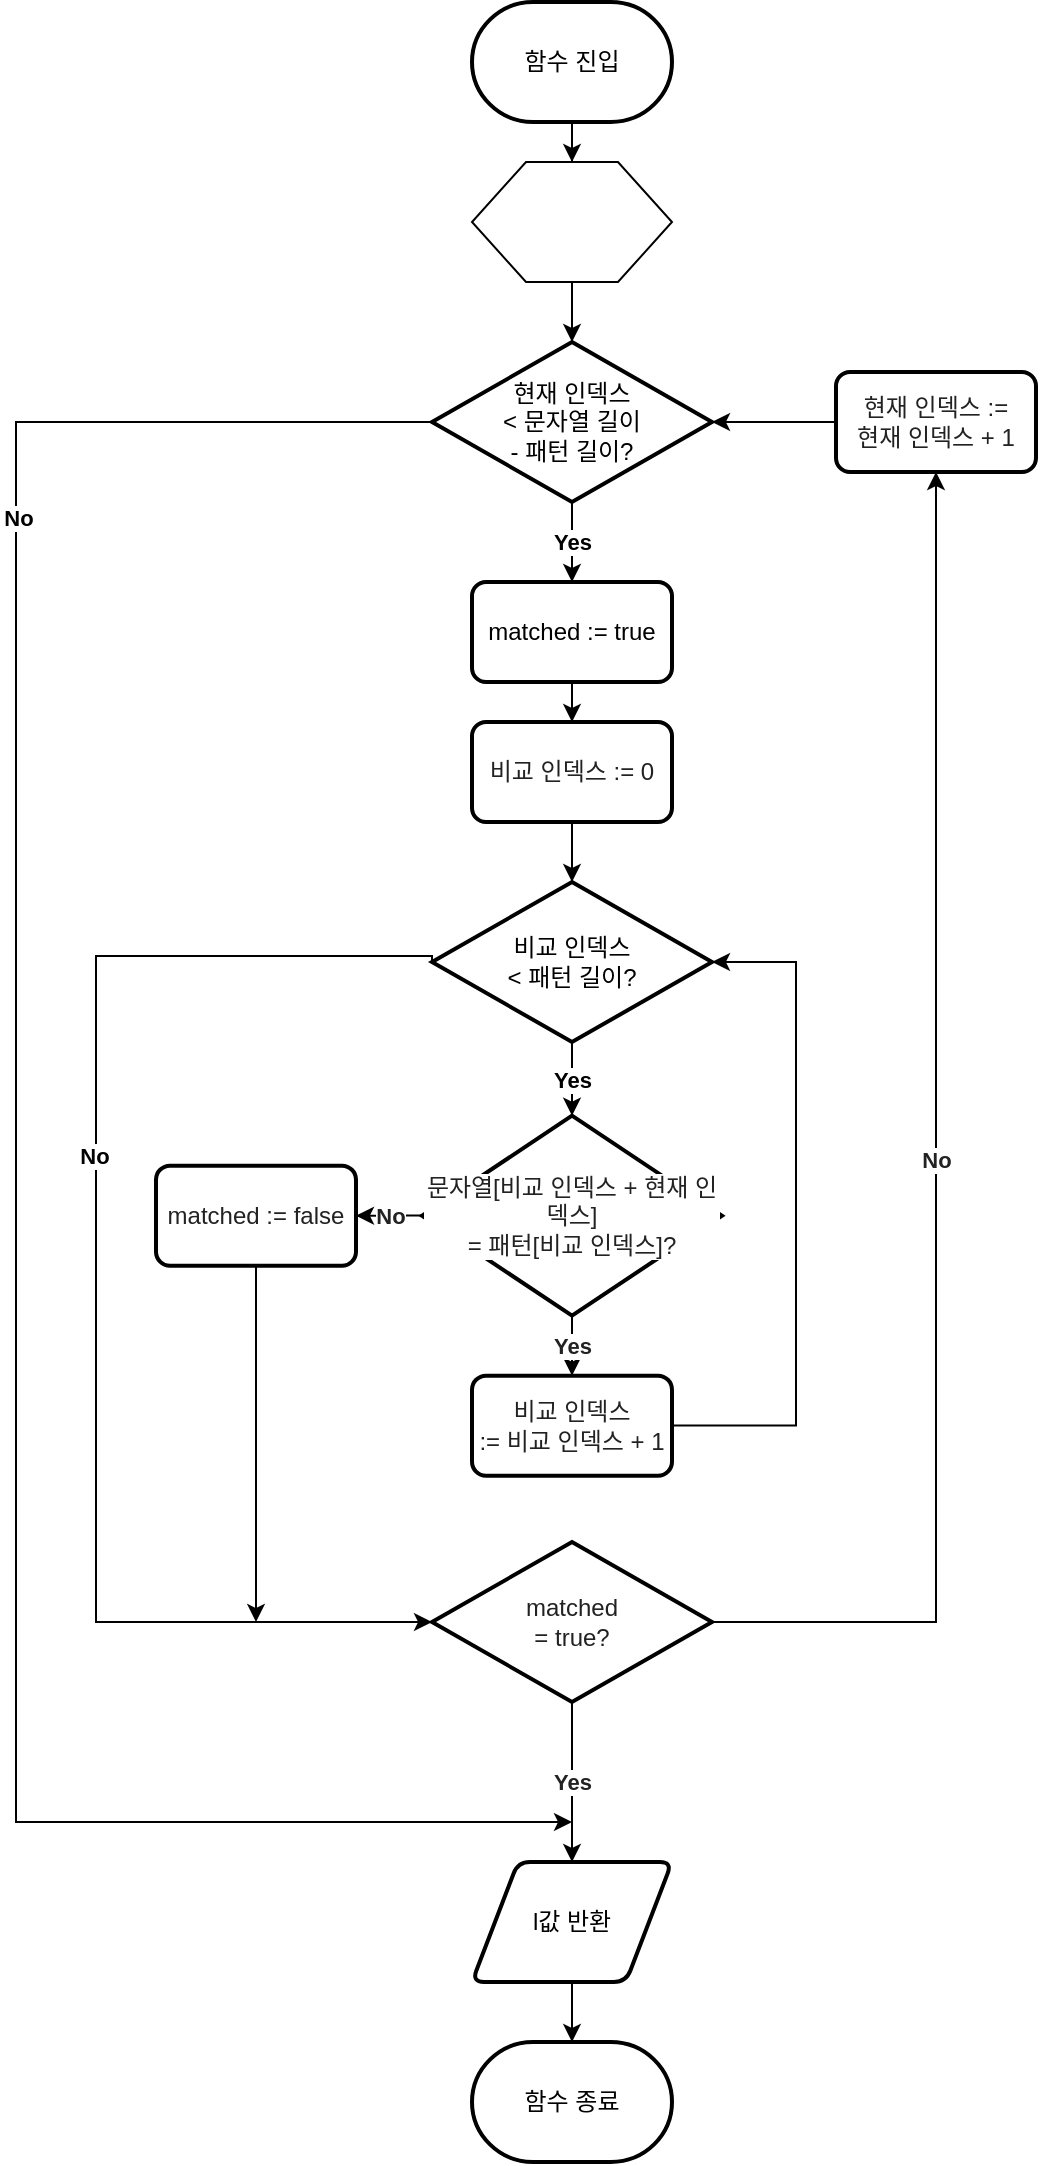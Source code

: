 <mxfile version="20.4.1" type="github">
  <diagram id="C5RBs43oDa-KdzZeNtuy" name="Page-1">
    <mxGraphModel dx="575" dy="940" grid="1" gridSize="10" guides="1" tooltips="1" connect="1" arrows="1" fold="1" page="1" pageScale="1" pageWidth="827" pageHeight="1169" math="0" shadow="0">
      <root>
        <mxCell id="WIyWlLk6GJQsqaUBKTNV-0" />
        <mxCell id="WIyWlLk6GJQsqaUBKTNV-1" parent="WIyWlLk6GJQsqaUBKTNV-0" />
        <mxCell id="Tnuf8n2Ic85Ua2c3ZTws-2" style="edgeStyle=orthogonalEdgeStyle;rounded=0;orthogonalLoop=1;jettySize=auto;html=1;" edge="1" parent="WIyWlLk6GJQsqaUBKTNV-1" source="Tnuf8n2Ic85Ua2c3ZTws-0" target="Tnuf8n2Ic85Ua2c3ZTws-1">
          <mxGeometry relative="1" as="geometry" />
        </mxCell>
        <mxCell id="Tnuf8n2Ic85Ua2c3ZTws-0" value="함수 진입" style="strokeWidth=2;html=1;shape=mxgraph.flowchart.terminator;whiteSpace=wrap;" vertex="1" parent="WIyWlLk6GJQsqaUBKTNV-1">
          <mxGeometry x="388" y="10" width="100" height="60" as="geometry" />
        </mxCell>
        <mxCell id="Tnuf8n2Ic85Ua2c3ZTws-7" style="edgeStyle=orthogonalEdgeStyle;rounded=0;orthogonalLoop=1;jettySize=auto;html=1;" edge="1" parent="WIyWlLk6GJQsqaUBKTNV-1" source="Tnuf8n2Ic85Ua2c3ZTws-1" target="Tnuf8n2Ic85Ua2c3ZTws-6">
          <mxGeometry relative="1" as="geometry" />
        </mxCell>
        <mxCell id="Tnuf8n2Ic85Ua2c3ZTws-1" value="" style="verticalLabelPosition=bottom;verticalAlign=top;html=1;shape=hexagon;perimeter=hexagonPerimeter2;arcSize=6;size=0.27;horizontal=1;" vertex="1" parent="WIyWlLk6GJQsqaUBKTNV-1">
          <mxGeometry x="388" y="90" width="100" height="60" as="geometry" />
        </mxCell>
        <mxCell id="Tnuf8n2Ic85Ua2c3ZTws-9" value="Yes" style="edgeStyle=orthogonalEdgeStyle;rounded=0;orthogonalLoop=1;jettySize=auto;html=1;entryX=0.5;entryY=0;entryDx=0;entryDy=0;fontStyle=1;exitX=0.5;exitY=1;exitDx=0;exitDy=0;exitPerimeter=0;" edge="1" parent="WIyWlLk6GJQsqaUBKTNV-1" source="Tnuf8n2Ic85Ua2c3ZTws-6" target="Tnuf8n2Ic85Ua2c3ZTws-8">
          <mxGeometry relative="1" as="geometry">
            <Array as="points">
              <mxPoint x="438" y="270" />
            </Array>
          </mxGeometry>
        </mxCell>
        <mxCell id="Tnuf8n2Ic85Ua2c3ZTws-19" style="edgeStyle=orthogonalEdgeStyle;rounded=0;orthogonalLoop=1;jettySize=auto;html=1;exitX=1;exitY=0.5;exitDx=0;exitDy=0;exitPerimeter=0;" edge="1" parent="WIyWlLk6GJQsqaUBKTNV-1" source="Tnuf8n2Ic85Ua2c3ZTws-6">
          <mxGeometry relative="1" as="geometry">
            <mxPoint x="438" y="920" as="targetPoint" />
            <Array as="points">
              <mxPoint x="160" y="220" />
              <mxPoint x="160" y="920" />
            </Array>
          </mxGeometry>
        </mxCell>
        <mxCell id="Tnuf8n2Ic85Ua2c3ZTws-20" value="&lt;b&gt;No&lt;br&gt;&lt;/b&gt;" style="edgeLabel;html=1;align=center;verticalAlign=middle;resizable=0;points=[];" vertex="1" connectable="0" parent="Tnuf8n2Ic85Ua2c3ZTws-19">
          <mxGeometry x="-0.403" y="1" relative="1" as="geometry">
            <mxPoint as="offset" />
          </mxGeometry>
        </mxCell>
        <mxCell id="Tnuf8n2Ic85Ua2c3ZTws-6" value="현재 인덱스&lt;br&gt;&amp;lt; 문자열 길이&lt;br&gt;- 패턴 길이?" style="strokeWidth=2;html=1;shape=mxgraph.flowchart.decision;whiteSpace=wrap;" vertex="1" parent="WIyWlLk6GJQsqaUBKTNV-1">
          <mxGeometry x="368" y="180" width="140" height="80" as="geometry" />
        </mxCell>
        <mxCell id="Tnuf8n2Ic85Ua2c3ZTws-44" value="" style="edgeStyle=orthogonalEdgeStyle;rounded=0;orthogonalLoop=1;jettySize=auto;html=1;fontColor=#222222;" edge="1" parent="WIyWlLk6GJQsqaUBKTNV-1" source="Tnuf8n2Ic85Ua2c3ZTws-8" target="Tnuf8n2Ic85Ua2c3ZTws-42">
          <mxGeometry relative="1" as="geometry" />
        </mxCell>
        <mxCell id="Tnuf8n2Ic85Ua2c3ZTws-8" value="matched := true" style="rounded=1;whiteSpace=wrap;html=1;absoluteArcSize=1;arcSize=14;strokeWidth=2;" vertex="1" parent="WIyWlLk6GJQsqaUBKTNV-1">
          <mxGeometry x="388" y="300" width="100" height="50" as="geometry" />
        </mxCell>
        <mxCell id="Tnuf8n2Ic85Ua2c3ZTws-24" value="Yes" style="edgeStyle=orthogonalEdgeStyle;rounded=0;orthogonalLoop=1;jettySize=auto;html=1;fontStyle=1;entryX=0.5;entryY=0;entryDx=0;entryDy=0;entryPerimeter=0;" edge="1" parent="WIyWlLk6GJQsqaUBKTNV-1" source="Tnuf8n2Ic85Ua2c3ZTws-12" target="Tnuf8n2Ic85Ua2c3ZTws-25">
          <mxGeometry relative="1" as="geometry">
            <mxPoint x="438" y="616.84" as="targetPoint" />
          </mxGeometry>
        </mxCell>
        <mxCell id="Tnuf8n2Ic85Ua2c3ZTws-26" style="edgeStyle=orthogonalEdgeStyle;rounded=0;orthogonalLoop=1;jettySize=auto;html=1;exitX=0;exitY=0.5;exitDx=0;exitDy=0;exitPerimeter=0;entryX=0;entryY=0.5;entryDx=0;entryDy=0;entryPerimeter=0;" edge="1" parent="WIyWlLk6GJQsqaUBKTNV-1" source="Tnuf8n2Ic85Ua2c3ZTws-12" target="Tnuf8n2Ic85Ua2c3ZTws-46">
          <mxGeometry relative="1" as="geometry">
            <mxPoint x="268" y="310" as="targetPoint" />
            <Array as="points">
              <mxPoint x="200" y="487" />
              <mxPoint x="200" y="820" />
            </Array>
          </mxGeometry>
        </mxCell>
        <mxCell id="Tnuf8n2Ic85Ua2c3ZTws-27" value="&lt;b&gt;No&lt;/b&gt;" style="edgeLabel;html=1;align=center;verticalAlign=middle;resizable=0;points=[];" vertex="1" connectable="0" parent="Tnuf8n2Ic85Ua2c3ZTws-26">
          <mxGeometry x="-0.194" y="-1" relative="1" as="geometry">
            <mxPoint as="offset" />
          </mxGeometry>
        </mxCell>
        <mxCell id="Tnuf8n2Ic85Ua2c3ZTws-12" value="비교 인덱스&lt;br&gt;&amp;lt; 패턴 길이?" style="strokeWidth=2;html=1;shape=mxgraph.flowchart.decision;whiteSpace=wrap;" vertex="1" parent="WIyWlLk6GJQsqaUBKTNV-1">
          <mxGeometry x="368" y="450" width="140" height="80" as="geometry" />
        </mxCell>
        <mxCell id="Tnuf8n2Ic85Ua2c3ZTws-18" style="edgeStyle=orthogonalEdgeStyle;rounded=0;orthogonalLoop=1;jettySize=auto;html=1;" edge="1" parent="WIyWlLk6GJQsqaUBKTNV-1" source="Tnuf8n2Ic85Ua2c3ZTws-15" target="Tnuf8n2Ic85Ua2c3ZTws-17">
          <mxGeometry relative="1" as="geometry" />
        </mxCell>
        <mxCell id="Tnuf8n2Ic85Ua2c3ZTws-15" value="l값 반환" style="shape=parallelogram;html=1;strokeWidth=2;perimeter=parallelogramPerimeter;whiteSpace=wrap;rounded=1;arcSize=12;size=0.23;" vertex="1" parent="WIyWlLk6GJQsqaUBKTNV-1">
          <mxGeometry x="388" y="940" width="100" height="60" as="geometry" />
        </mxCell>
        <mxCell id="Tnuf8n2Ic85Ua2c3ZTws-17" value="함수 종료" style="strokeWidth=2;html=1;shape=mxgraph.flowchart.terminator;whiteSpace=wrap;" vertex="1" parent="WIyWlLk6GJQsqaUBKTNV-1">
          <mxGeometry x="388" y="1030" width="100" height="60" as="geometry" />
        </mxCell>
        <mxCell id="Tnuf8n2Ic85Ua2c3ZTws-32" value="No" style="edgeStyle=orthogonalEdgeStyle;rounded=0;orthogonalLoop=1;jettySize=auto;html=1;fontColor=#222222;fontStyle=1;entryX=1;entryY=0.5;entryDx=0;entryDy=0;" edge="1" parent="WIyWlLk6GJQsqaUBKTNV-1" source="Tnuf8n2Ic85Ua2c3ZTws-25" target="Tnuf8n2Ic85Ua2c3ZTws-29">
          <mxGeometry relative="1" as="geometry">
            <mxPoint x="338" y="616.84" as="targetPoint" />
          </mxGeometry>
        </mxCell>
        <mxCell id="Tnuf8n2Ic85Ua2c3ZTws-39" value="Yes" style="edgeStyle=orthogonalEdgeStyle;rounded=0;orthogonalLoop=1;jettySize=auto;html=1;fontColor=#222222;entryX=0.5;entryY=0;entryDx=0;entryDy=0;fontStyle=1" edge="1" parent="WIyWlLk6GJQsqaUBKTNV-1" source="Tnuf8n2Ic85Ua2c3ZTws-25" target="Tnuf8n2Ic85Ua2c3ZTws-40">
          <mxGeometry relative="1" as="geometry">
            <mxPoint x="438" y="766.84" as="targetPoint" />
          </mxGeometry>
        </mxCell>
        <mxCell id="Tnuf8n2Ic85Ua2c3ZTws-25" value="&lt;font color=&quot;#222222&quot;&gt;문자열[비교 인덱스 + 현재 인덱스]&lt;br&gt;= 패턴[비교 인덱스]?&lt;/font&gt;" style="strokeWidth=2;html=1;shape=mxgraph.flowchart.decision;whiteSpace=wrap;labelBackgroundColor=default;" vertex="1" parent="WIyWlLk6GJQsqaUBKTNV-1">
          <mxGeometry x="363" y="566.84" width="150" height="100" as="geometry" />
        </mxCell>
        <mxCell id="Tnuf8n2Ic85Ua2c3ZTws-48" style="edgeStyle=orthogonalEdgeStyle;rounded=0;orthogonalLoop=1;jettySize=auto;html=1;fontColor=#222222;" edge="1" parent="WIyWlLk6GJQsqaUBKTNV-1" source="Tnuf8n2Ic85Ua2c3ZTws-29">
          <mxGeometry relative="1" as="geometry">
            <mxPoint x="280" y="820" as="targetPoint" />
          </mxGeometry>
        </mxCell>
        <mxCell id="Tnuf8n2Ic85Ua2c3ZTws-29" value="matched := false" style="rounded=1;whiteSpace=wrap;html=1;absoluteArcSize=1;arcSize=14;strokeWidth=2;fontColor=#222222;" vertex="1" parent="WIyWlLk6GJQsqaUBKTNV-1">
          <mxGeometry x="230" y="591.84" width="100" height="50" as="geometry" />
        </mxCell>
        <mxCell id="Tnuf8n2Ic85Ua2c3ZTws-34" style="edgeStyle=orthogonalEdgeStyle;rounded=0;orthogonalLoop=1;jettySize=auto;html=1;fontColor=#222222;" edge="1" parent="WIyWlLk6GJQsqaUBKTNV-1" source="Tnuf8n2Ic85Ua2c3ZTws-33" target="Tnuf8n2Ic85Ua2c3ZTws-6">
          <mxGeometry relative="1" as="geometry" />
        </mxCell>
        <mxCell id="Tnuf8n2Ic85Ua2c3ZTws-33" value="현재 인덱스 :=&lt;br&gt;현재 인덱스 + 1" style="rounded=1;whiteSpace=wrap;html=1;absoluteArcSize=1;arcSize=14;strokeWidth=2;labelBackgroundColor=default;fontColor=#222222;" vertex="1" parent="WIyWlLk6GJQsqaUBKTNV-1">
          <mxGeometry x="570" y="195" width="100" height="50" as="geometry" />
        </mxCell>
        <mxCell id="Tnuf8n2Ic85Ua2c3ZTws-41" style="edgeStyle=orthogonalEdgeStyle;rounded=0;orthogonalLoop=1;jettySize=auto;html=1;entryX=1;entryY=0.5;entryDx=0;entryDy=0;entryPerimeter=0;fontColor=#222222;" edge="1" parent="WIyWlLk6GJQsqaUBKTNV-1" source="Tnuf8n2Ic85Ua2c3ZTws-40" target="Tnuf8n2Ic85Ua2c3ZTws-12">
          <mxGeometry relative="1" as="geometry">
            <Array as="points">
              <mxPoint x="550" y="722" />
              <mxPoint x="550" y="490" />
            </Array>
          </mxGeometry>
        </mxCell>
        <mxCell id="Tnuf8n2Ic85Ua2c3ZTws-40" value="비교 인덱스&lt;br&gt;:= 비교 인덱스 + 1" style="rounded=1;whiteSpace=wrap;html=1;absoluteArcSize=1;arcSize=14;strokeWidth=2;labelBackgroundColor=default;fontColor=#222222;" vertex="1" parent="WIyWlLk6GJQsqaUBKTNV-1">
          <mxGeometry x="388" y="696.84" width="100" height="50" as="geometry" />
        </mxCell>
        <mxCell id="Tnuf8n2Ic85Ua2c3ZTws-45" value="" style="edgeStyle=orthogonalEdgeStyle;rounded=0;orthogonalLoop=1;jettySize=auto;html=1;fontColor=#222222;" edge="1" parent="WIyWlLk6GJQsqaUBKTNV-1" source="Tnuf8n2Ic85Ua2c3ZTws-42" target="Tnuf8n2Ic85Ua2c3ZTws-12">
          <mxGeometry relative="1" as="geometry" />
        </mxCell>
        <mxCell id="Tnuf8n2Ic85Ua2c3ZTws-42" value="비교 인덱스 := 0" style="rounded=1;whiteSpace=wrap;html=1;absoluteArcSize=1;arcSize=14;strokeWidth=2;labelBackgroundColor=default;fontColor=#222222;" vertex="1" parent="WIyWlLk6GJQsqaUBKTNV-1">
          <mxGeometry x="388" y="370" width="100" height="50" as="geometry" />
        </mxCell>
        <mxCell id="Tnuf8n2Ic85Ua2c3ZTws-47" value="Yes" style="edgeStyle=orthogonalEdgeStyle;rounded=0;orthogonalLoop=1;jettySize=auto;html=1;fontColor=#222222;fontStyle=1" edge="1" parent="WIyWlLk6GJQsqaUBKTNV-1" source="Tnuf8n2Ic85Ua2c3ZTws-46" target="Tnuf8n2Ic85Ua2c3ZTws-15">
          <mxGeometry relative="1" as="geometry" />
        </mxCell>
        <mxCell id="Tnuf8n2Ic85Ua2c3ZTws-49" value="No" style="edgeStyle=orthogonalEdgeStyle;rounded=0;orthogonalLoop=1;jettySize=auto;html=1;entryX=0.5;entryY=1;entryDx=0;entryDy=0;fontColor=#222222;fontStyle=1" edge="1" parent="WIyWlLk6GJQsqaUBKTNV-1" source="Tnuf8n2Ic85Ua2c3ZTws-46" target="Tnuf8n2Ic85Ua2c3ZTws-33">
          <mxGeometry relative="1" as="geometry" />
        </mxCell>
        <mxCell id="Tnuf8n2Ic85Ua2c3ZTws-46" value="matched&lt;br&gt;= true?" style="strokeWidth=2;html=1;shape=mxgraph.flowchart.decision;whiteSpace=wrap;labelBackgroundColor=default;fontColor=#222222;" vertex="1" parent="WIyWlLk6GJQsqaUBKTNV-1">
          <mxGeometry x="368" y="780" width="140" height="80" as="geometry" />
        </mxCell>
      </root>
    </mxGraphModel>
  </diagram>
</mxfile>
